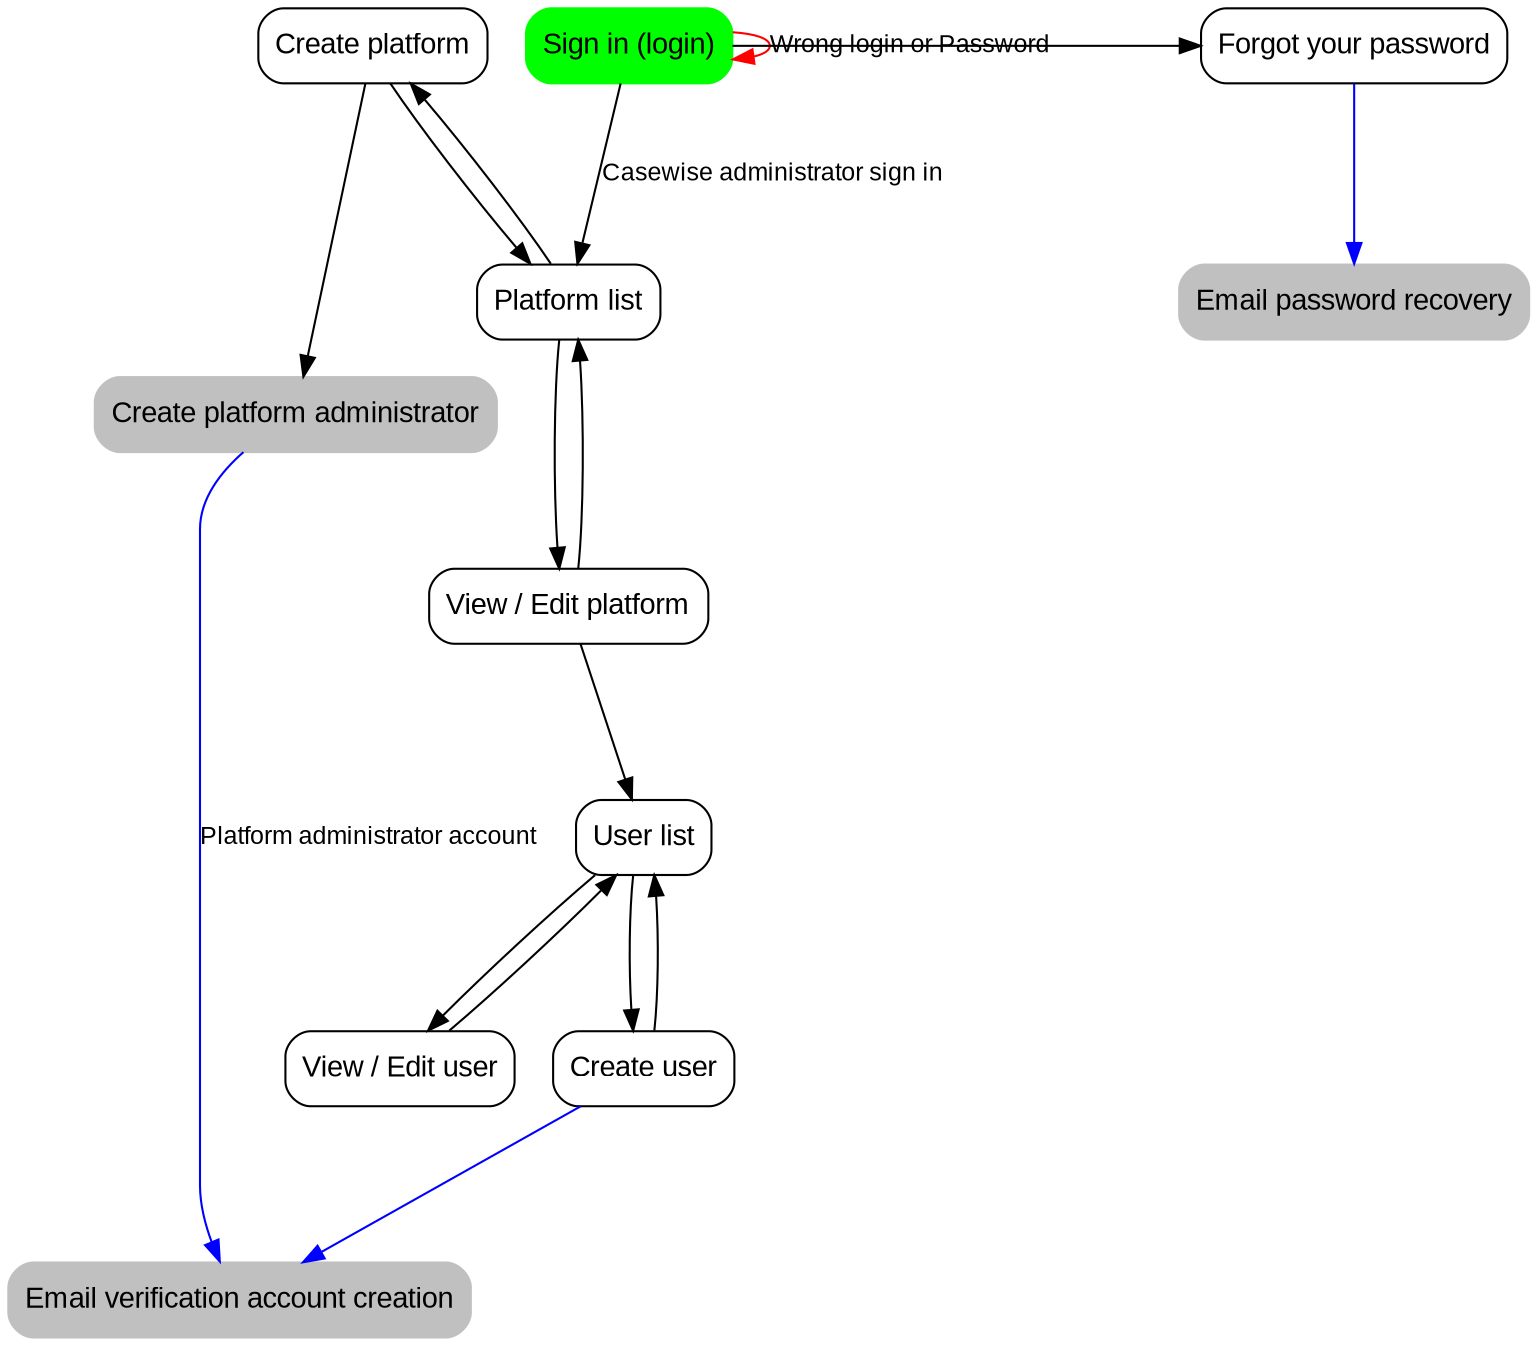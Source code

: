 digraph tactac_web_flow_Casewise_administrator {

 /*
 dot input.dot | gvpr -c -fswimy.g | neato -n2 -Tpng > output.png
 dot input.dot | gvpr -c -fswimy.g | neato -n2 > output.dot
 */

/*rankdir=LR; overlap=scalexy; splines=ortho; sep=1; nodesep=0.5;*/
/*rankdir=TB;overlap=scalexy;splines=ortho;sep=1;nodesep=1;*/

node[fontsize=14.0, fontname="arial", shape=box, style="rounded"]
edge[fontsize=12.0, fontname="arial", minlen=2.0]

"9" [label="Email verification account creation", style="rounded,filled", color=grey];
"3" [label="Sign in (login)" ,style="rounded,filled" ,color=green];
"4" [label="Forgot your password"];
"10" [label="Email password recovery" ,style="rounded,filled" ,color=grey];

"3" -> "4" [constraint=false];
"3" -> "3" [label="Wrong login or Password" ,color=red];
"3" -> "5" [label="Casewise administrator sign in"];
"4" -> "10" [color=blue];

"5" [label="Platform list"];
"6" [label="Create platform"];
"7" [label="View / Edit platform"];
"8" [label="Create platform administrator" ,style="rounded,filled" ,color=grey];
"5" -> "6";
"6" -> "5";
"5" -> "7";
"7" -> "5";
"6" -> "8";
"8" -> "9" [label="Platform administrator account" ,color=blue ];

"7" -> "11";

"11" [label="User list"];
"12" [label="Create user"];
"14" [label="View / Edit user"];
"11" -> "12";
"12" -> "11";
"14" -> "11";
"11" -> "14";
"12" -> "9" [color=blue];

}
